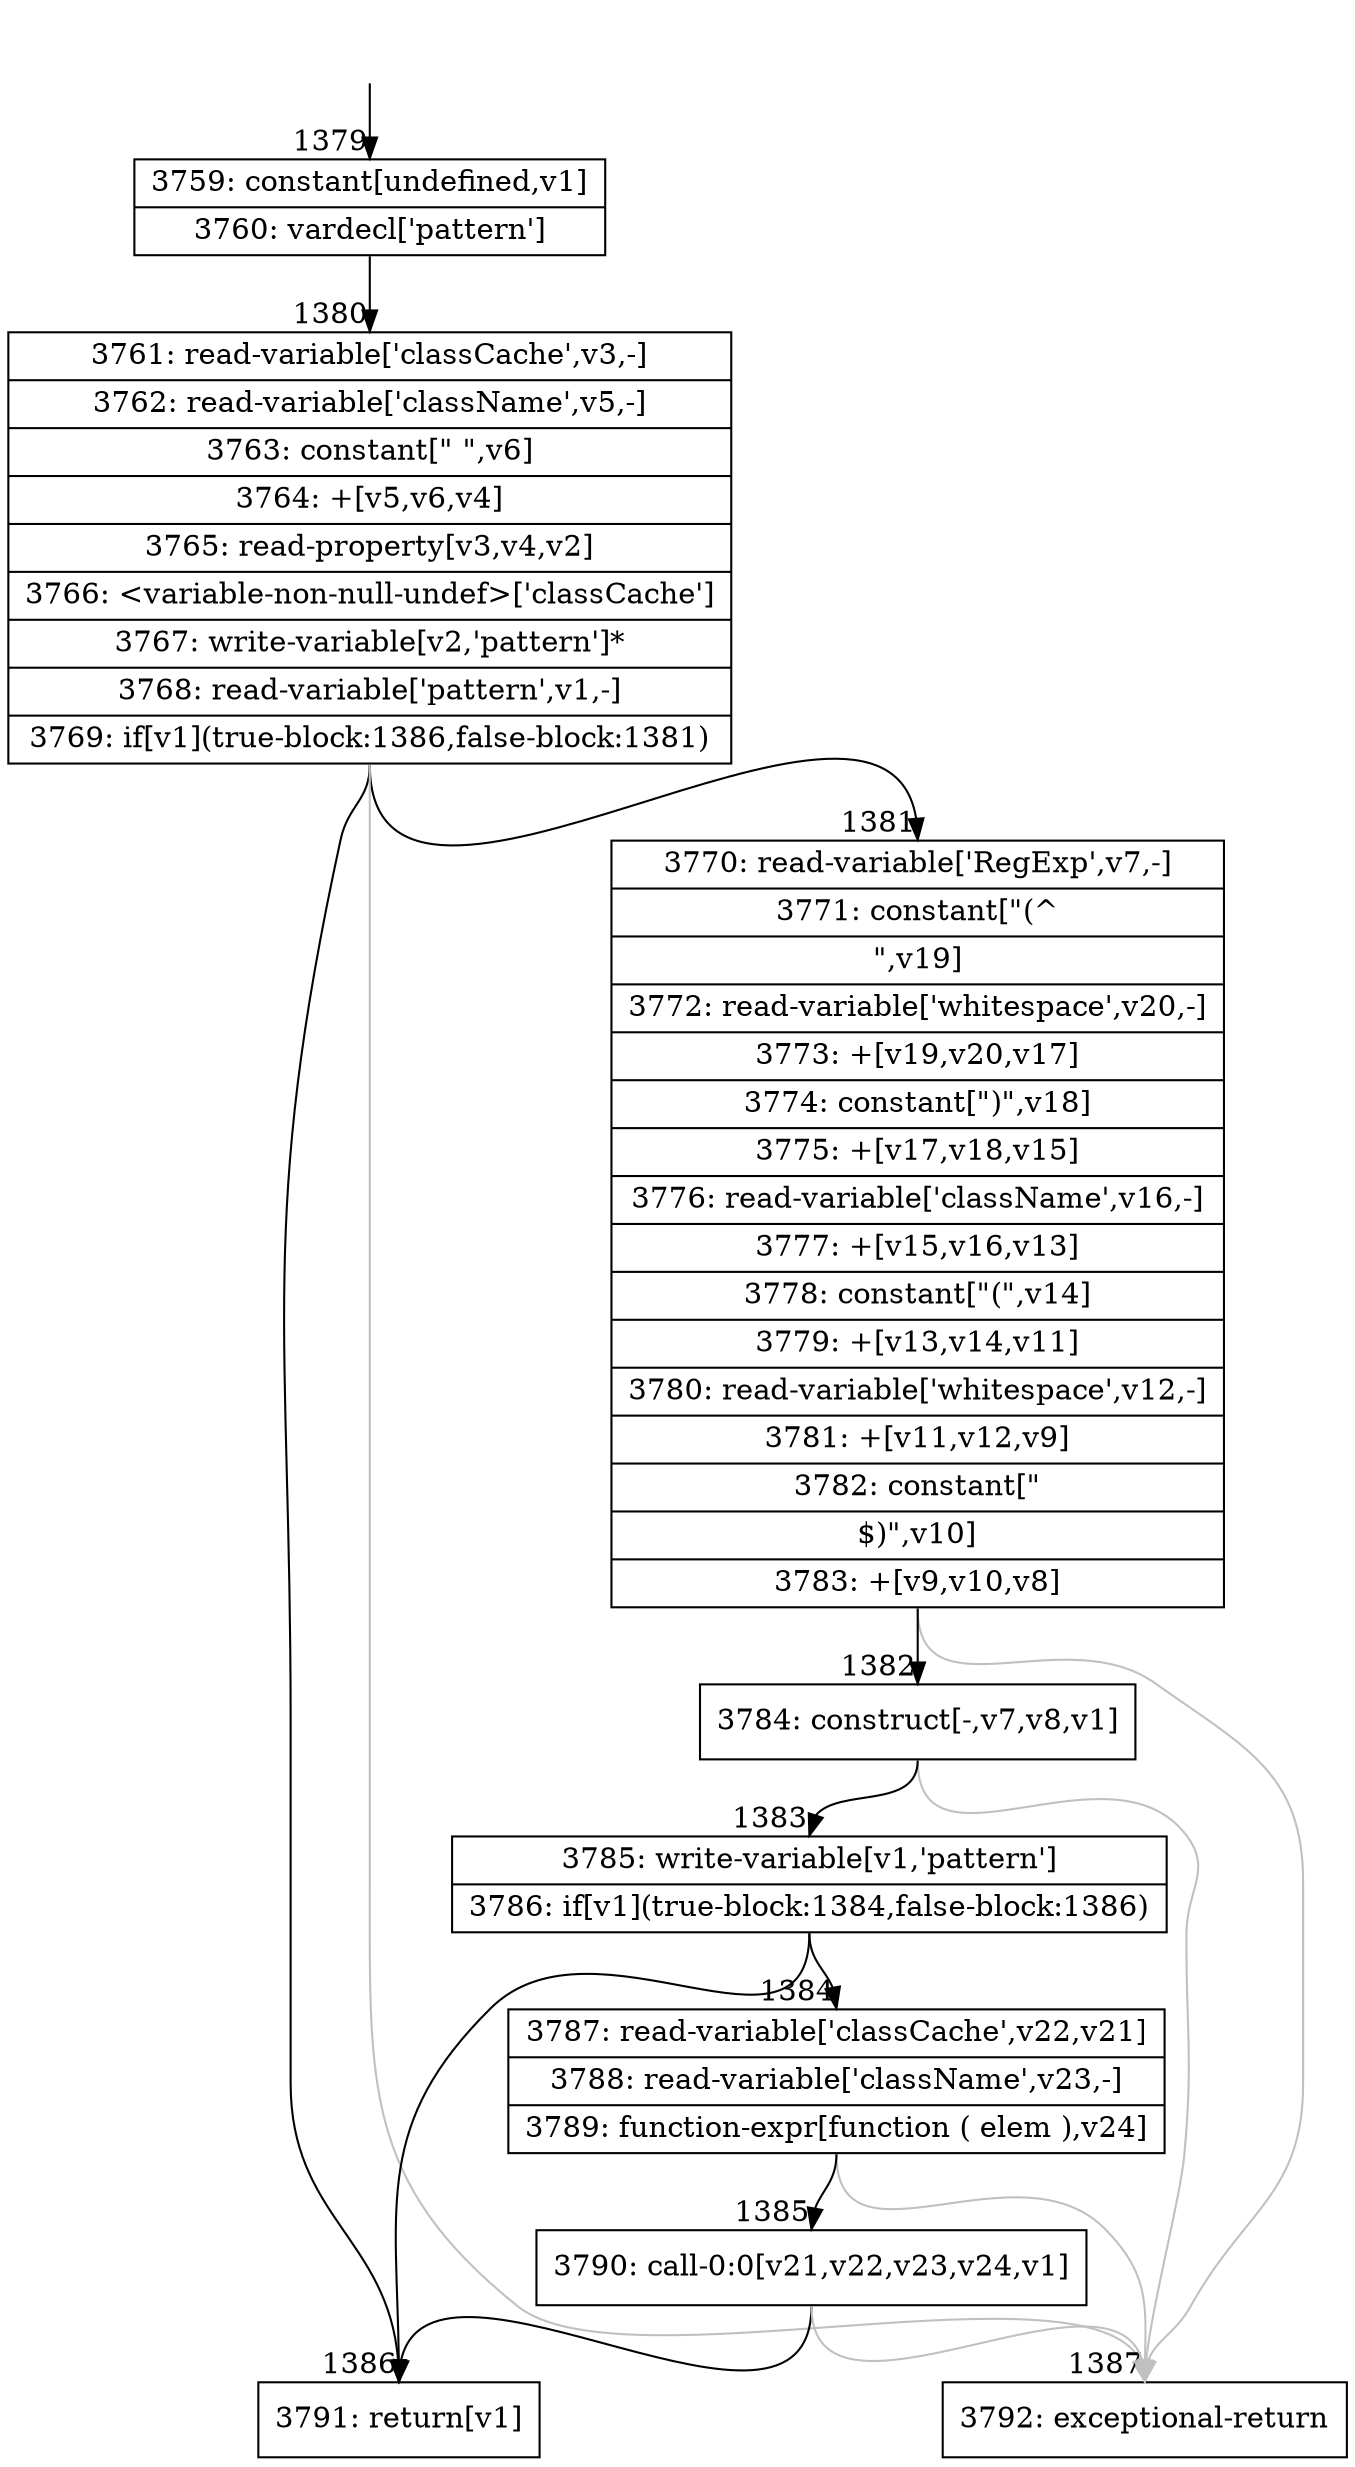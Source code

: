 digraph {
rankdir="TD"
BB_entry98[shape=none,label=""];
BB_entry98 -> BB1379 [tailport=s, headport=n, headlabel="    1379"]
BB1379 [shape=record label="{3759: constant[undefined,v1]|3760: vardecl['pattern']}" ] 
BB1379 -> BB1380 [tailport=s, headport=n, headlabel="      1380"]
BB1380 [shape=record label="{3761: read-variable['classCache',v3,-]|3762: read-variable['className',v5,-]|3763: constant[\" \",v6]|3764: +[v5,v6,v4]|3765: read-property[v3,v4,v2]|3766: \<variable-non-null-undef\>['classCache']|3767: write-variable[v2,'pattern']*|3768: read-variable['pattern',v1,-]|3769: if[v1](true-block:1386,false-block:1381)}" ] 
BB1380 -> BB1386 [tailport=s, headport=n, headlabel="      1386"]
BB1380 -> BB1381 [tailport=s, headport=n, headlabel="      1381"]
BB1380 -> BB1387 [tailport=s, headport=n, color=gray, headlabel="      1387"]
BB1381 [shape=record label="{3770: read-variable['RegExp',v7,-]|3771: constant[\"(^|\",v19]|3772: read-variable['whitespace',v20,-]|3773: +[v19,v20,v17]|3774: constant[\")\",v18]|3775: +[v17,v18,v15]|3776: read-variable['className',v16,-]|3777: +[v15,v16,v13]|3778: constant[\"(\",v14]|3779: +[v13,v14,v11]|3780: read-variable['whitespace',v12,-]|3781: +[v11,v12,v9]|3782: constant[\"|$)\",v10]|3783: +[v9,v10,v8]}" ] 
BB1381 -> BB1382 [tailport=s, headport=n, headlabel="      1382"]
BB1381 -> BB1387 [tailport=s, headport=n, color=gray]
BB1382 [shape=record label="{3784: construct[-,v7,v8,v1]}" ] 
BB1382 -> BB1383 [tailport=s, headport=n, headlabel="      1383"]
BB1382 -> BB1387 [tailport=s, headport=n, color=gray]
BB1383 [shape=record label="{3785: write-variable[v1,'pattern']|3786: if[v1](true-block:1384,false-block:1386)}" ] 
BB1383 -> BB1386 [tailport=s, headport=n]
BB1383 -> BB1384 [tailport=s, headport=n, headlabel="      1384"]
BB1384 [shape=record label="{3787: read-variable['classCache',v22,v21]|3788: read-variable['className',v23,-]|3789: function-expr[function ( elem ),v24]}" ] 
BB1384 -> BB1385 [tailport=s, headport=n, headlabel="      1385"]
BB1384 -> BB1387 [tailport=s, headport=n, color=gray]
BB1385 [shape=record label="{3790: call-0:0[v21,v22,v23,v24,v1]}" ] 
BB1385 -> BB1386 [tailport=s, headport=n]
BB1385 -> BB1387 [tailport=s, headport=n, color=gray]
BB1386 [shape=record label="{3791: return[v1]}" ] 
BB1387 [shape=record label="{3792: exceptional-return}" ] 
}
